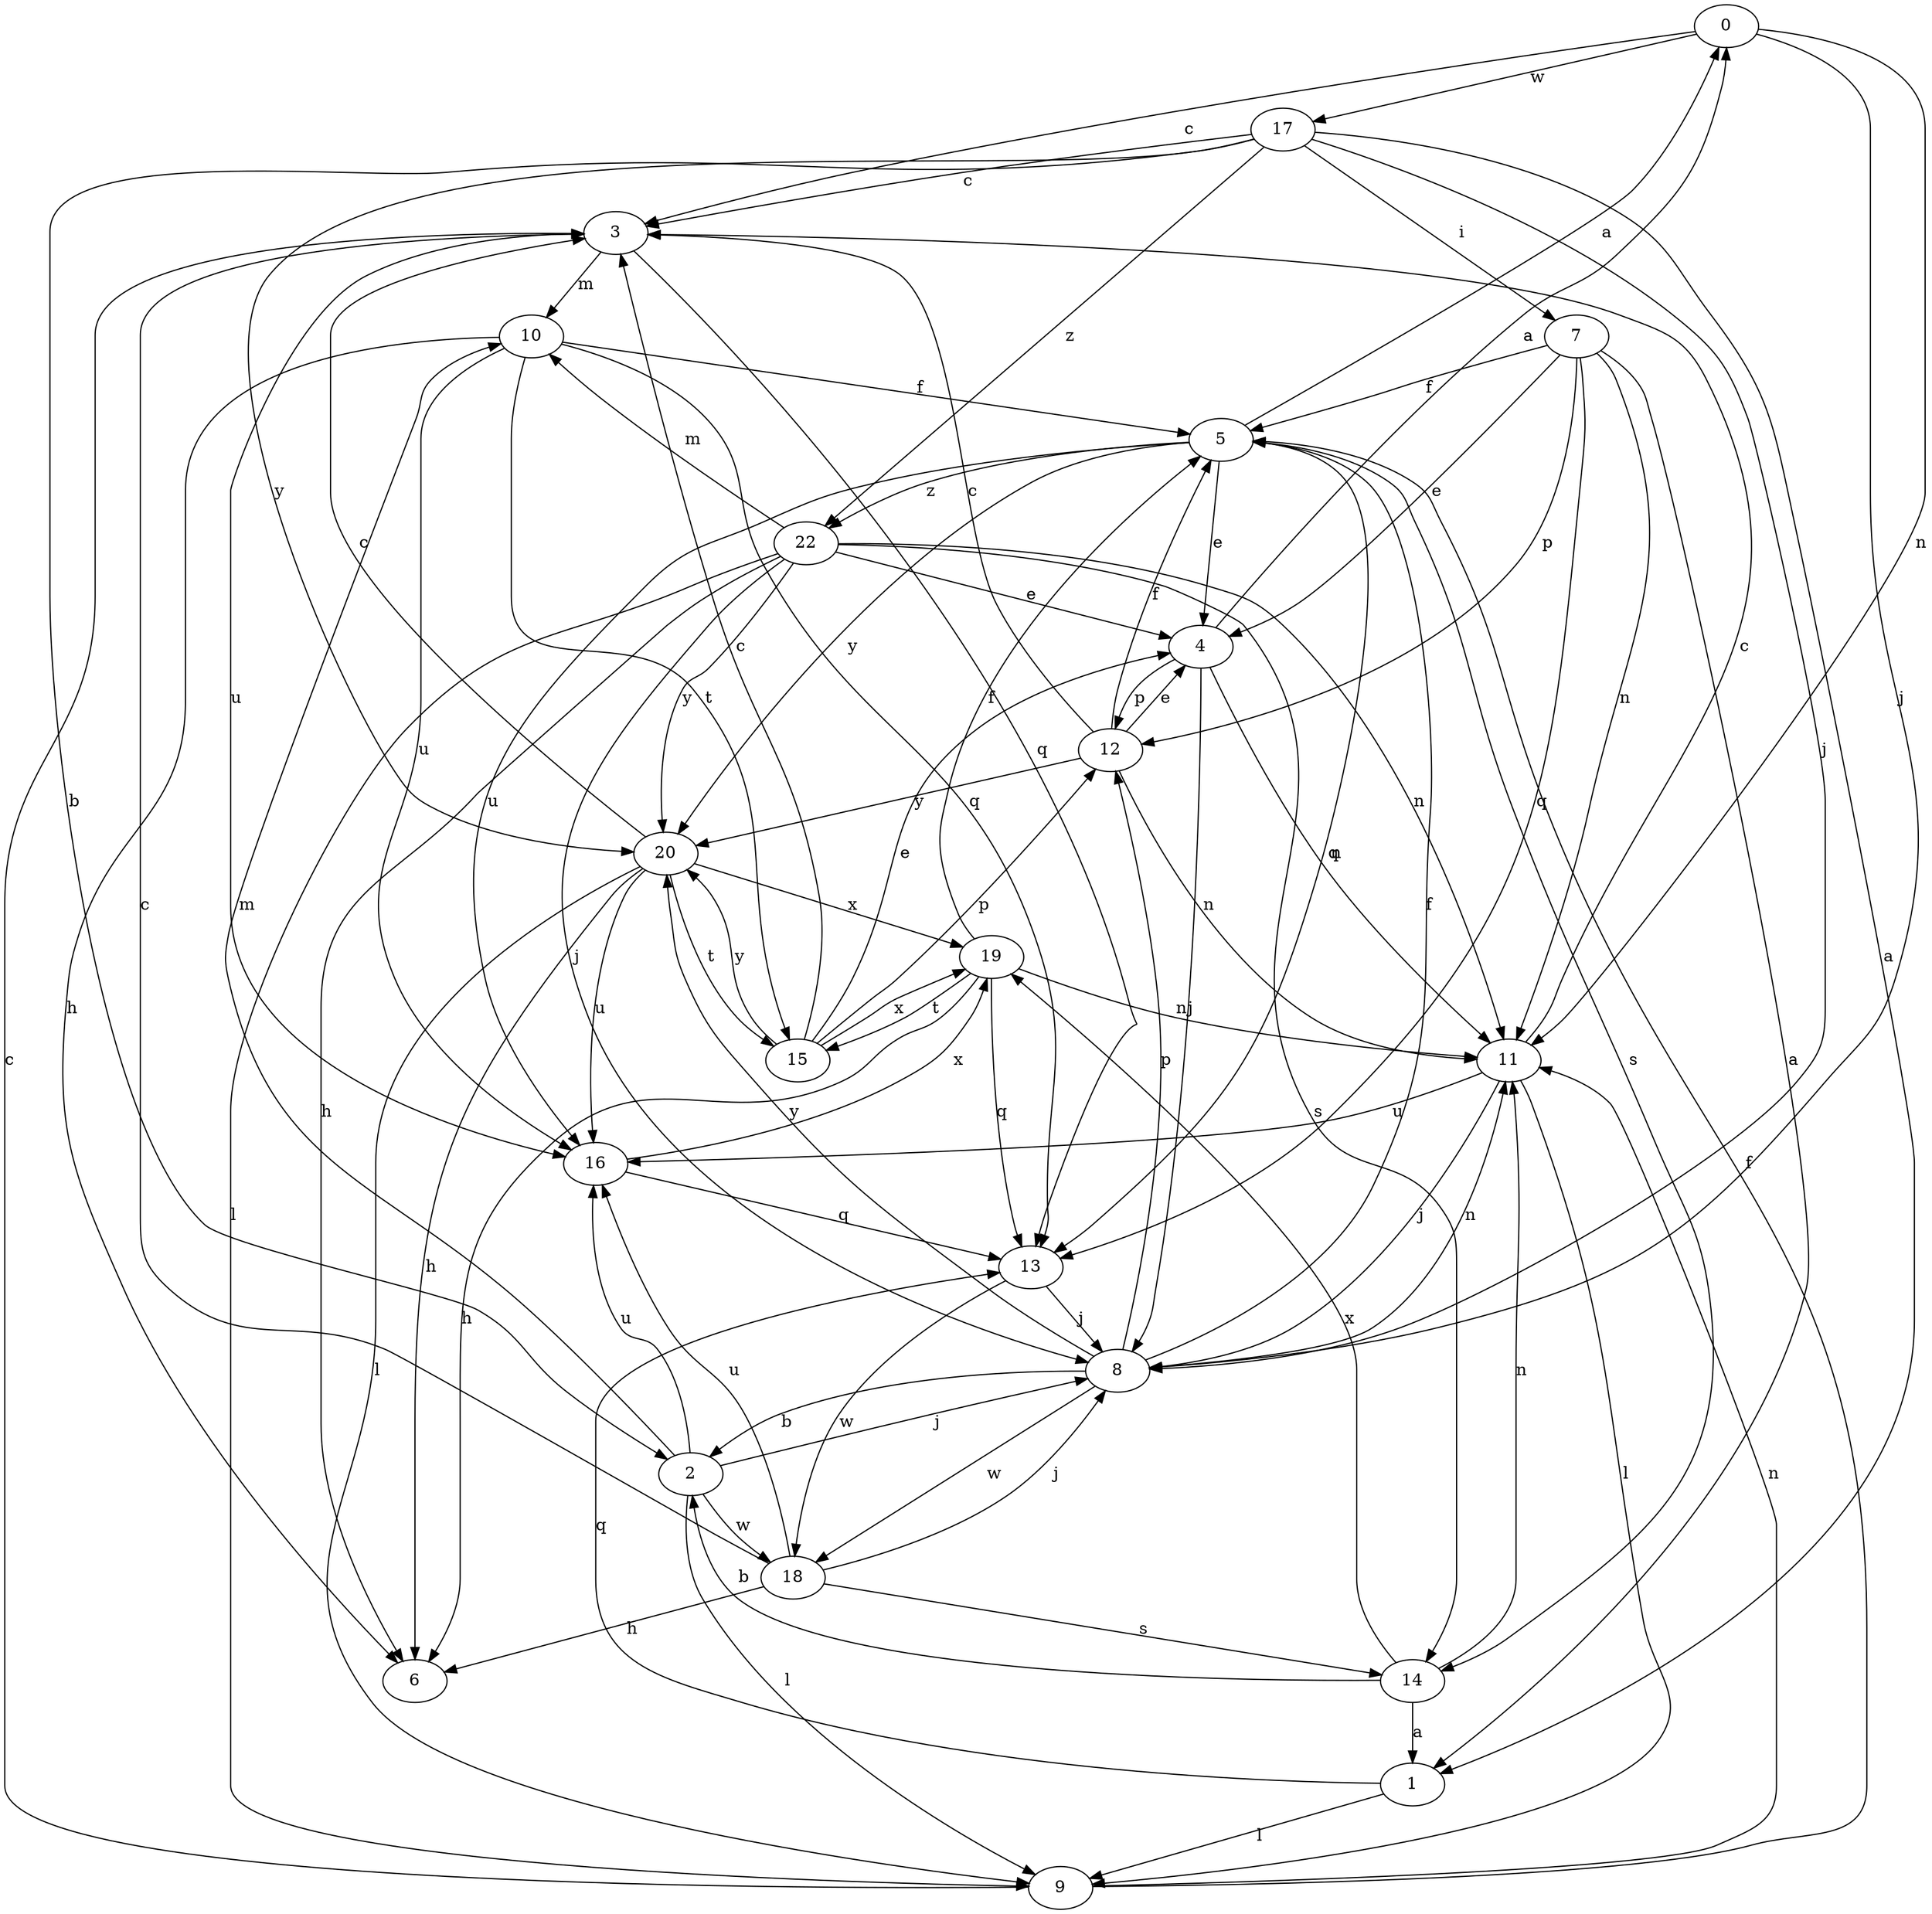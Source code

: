 strict digraph  {
0;
1;
2;
3;
4;
5;
6;
7;
8;
9;
10;
11;
12;
13;
14;
15;
16;
17;
18;
19;
20;
22;
0 -> 3  [label=c];
0 -> 8  [label=j];
0 -> 11  [label=n];
0 -> 17  [label=w];
1 -> 9  [label=l];
1 -> 13  [label=q];
2 -> 8  [label=j];
2 -> 9  [label=l];
2 -> 10  [label=m];
2 -> 16  [label=u];
2 -> 18  [label=w];
3 -> 10  [label=m];
3 -> 13  [label=q];
3 -> 16  [label=u];
4 -> 0  [label=a];
4 -> 8  [label=j];
4 -> 11  [label=n];
4 -> 12  [label=p];
5 -> 0  [label=a];
5 -> 4  [label=e];
5 -> 13  [label=q];
5 -> 14  [label=s];
5 -> 16  [label=u];
5 -> 20  [label=y];
5 -> 22  [label=z];
7 -> 1  [label=a];
7 -> 4  [label=e];
7 -> 5  [label=f];
7 -> 11  [label=n];
7 -> 12  [label=p];
7 -> 13  [label=q];
8 -> 2  [label=b];
8 -> 5  [label=f];
8 -> 11  [label=n];
8 -> 12  [label=p];
8 -> 18  [label=w];
8 -> 20  [label=y];
9 -> 3  [label=c];
9 -> 5  [label=f];
9 -> 11  [label=n];
10 -> 5  [label=f];
10 -> 6  [label=h];
10 -> 13  [label=q];
10 -> 15  [label=t];
10 -> 16  [label=u];
11 -> 3  [label=c];
11 -> 8  [label=j];
11 -> 9  [label=l];
11 -> 16  [label=u];
12 -> 3  [label=c];
12 -> 4  [label=e];
12 -> 5  [label=f];
12 -> 11  [label=n];
12 -> 20  [label=y];
13 -> 8  [label=j];
13 -> 18  [label=w];
14 -> 1  [label=a];
14 -> 2  [label=b];
14 -> 11  [label=n];
14 -> 19  [label=x];
15 -> 3  [label=c];
15 -> 4  [label=e];
15 -> 12  [label=p];
15 -> 19  [label=x];
15 -> 20  [label=y];
16 -> 13  [label=q];
16 -> 19  [label=x];
17 -> 1  [label=a];
17 -> 2  [label=b];
17 -> 3  [label=c];
17 -> 7  [label=i];
17 -> 8  [label=j];
17 -> 20  [label=y];
17 -> 22  [label=z];
18 -> 3  [label=c];
18 -> 6  [label=h];
18 -> 8  [label=j];
18 -> 14  [label=s];
18 -> 16  [label=u];
19 -> 5  [label=f];
19 -> 6  [label=h];
19 -> 11  [label=n];
19 -> 13  [label=q];
19 -> 15  [label=t];
20 -> 3  [label=c];
20 -> 6  [label=h];
20 -> 9  [label=l];
20 -> 15  [label=t];
20 -> 16  [label=u];
20 -> 19  [label=x];
22 -> 4  [label=e];
22 -> 6  [label=h];
22 -> 8  [label=j];
22 -> 9  [label=l];
22 -> 10  [label=m];
22 -> 11  [label=n];
22 -> 14  [label=s];
22 -> 20  [label=y];
}
